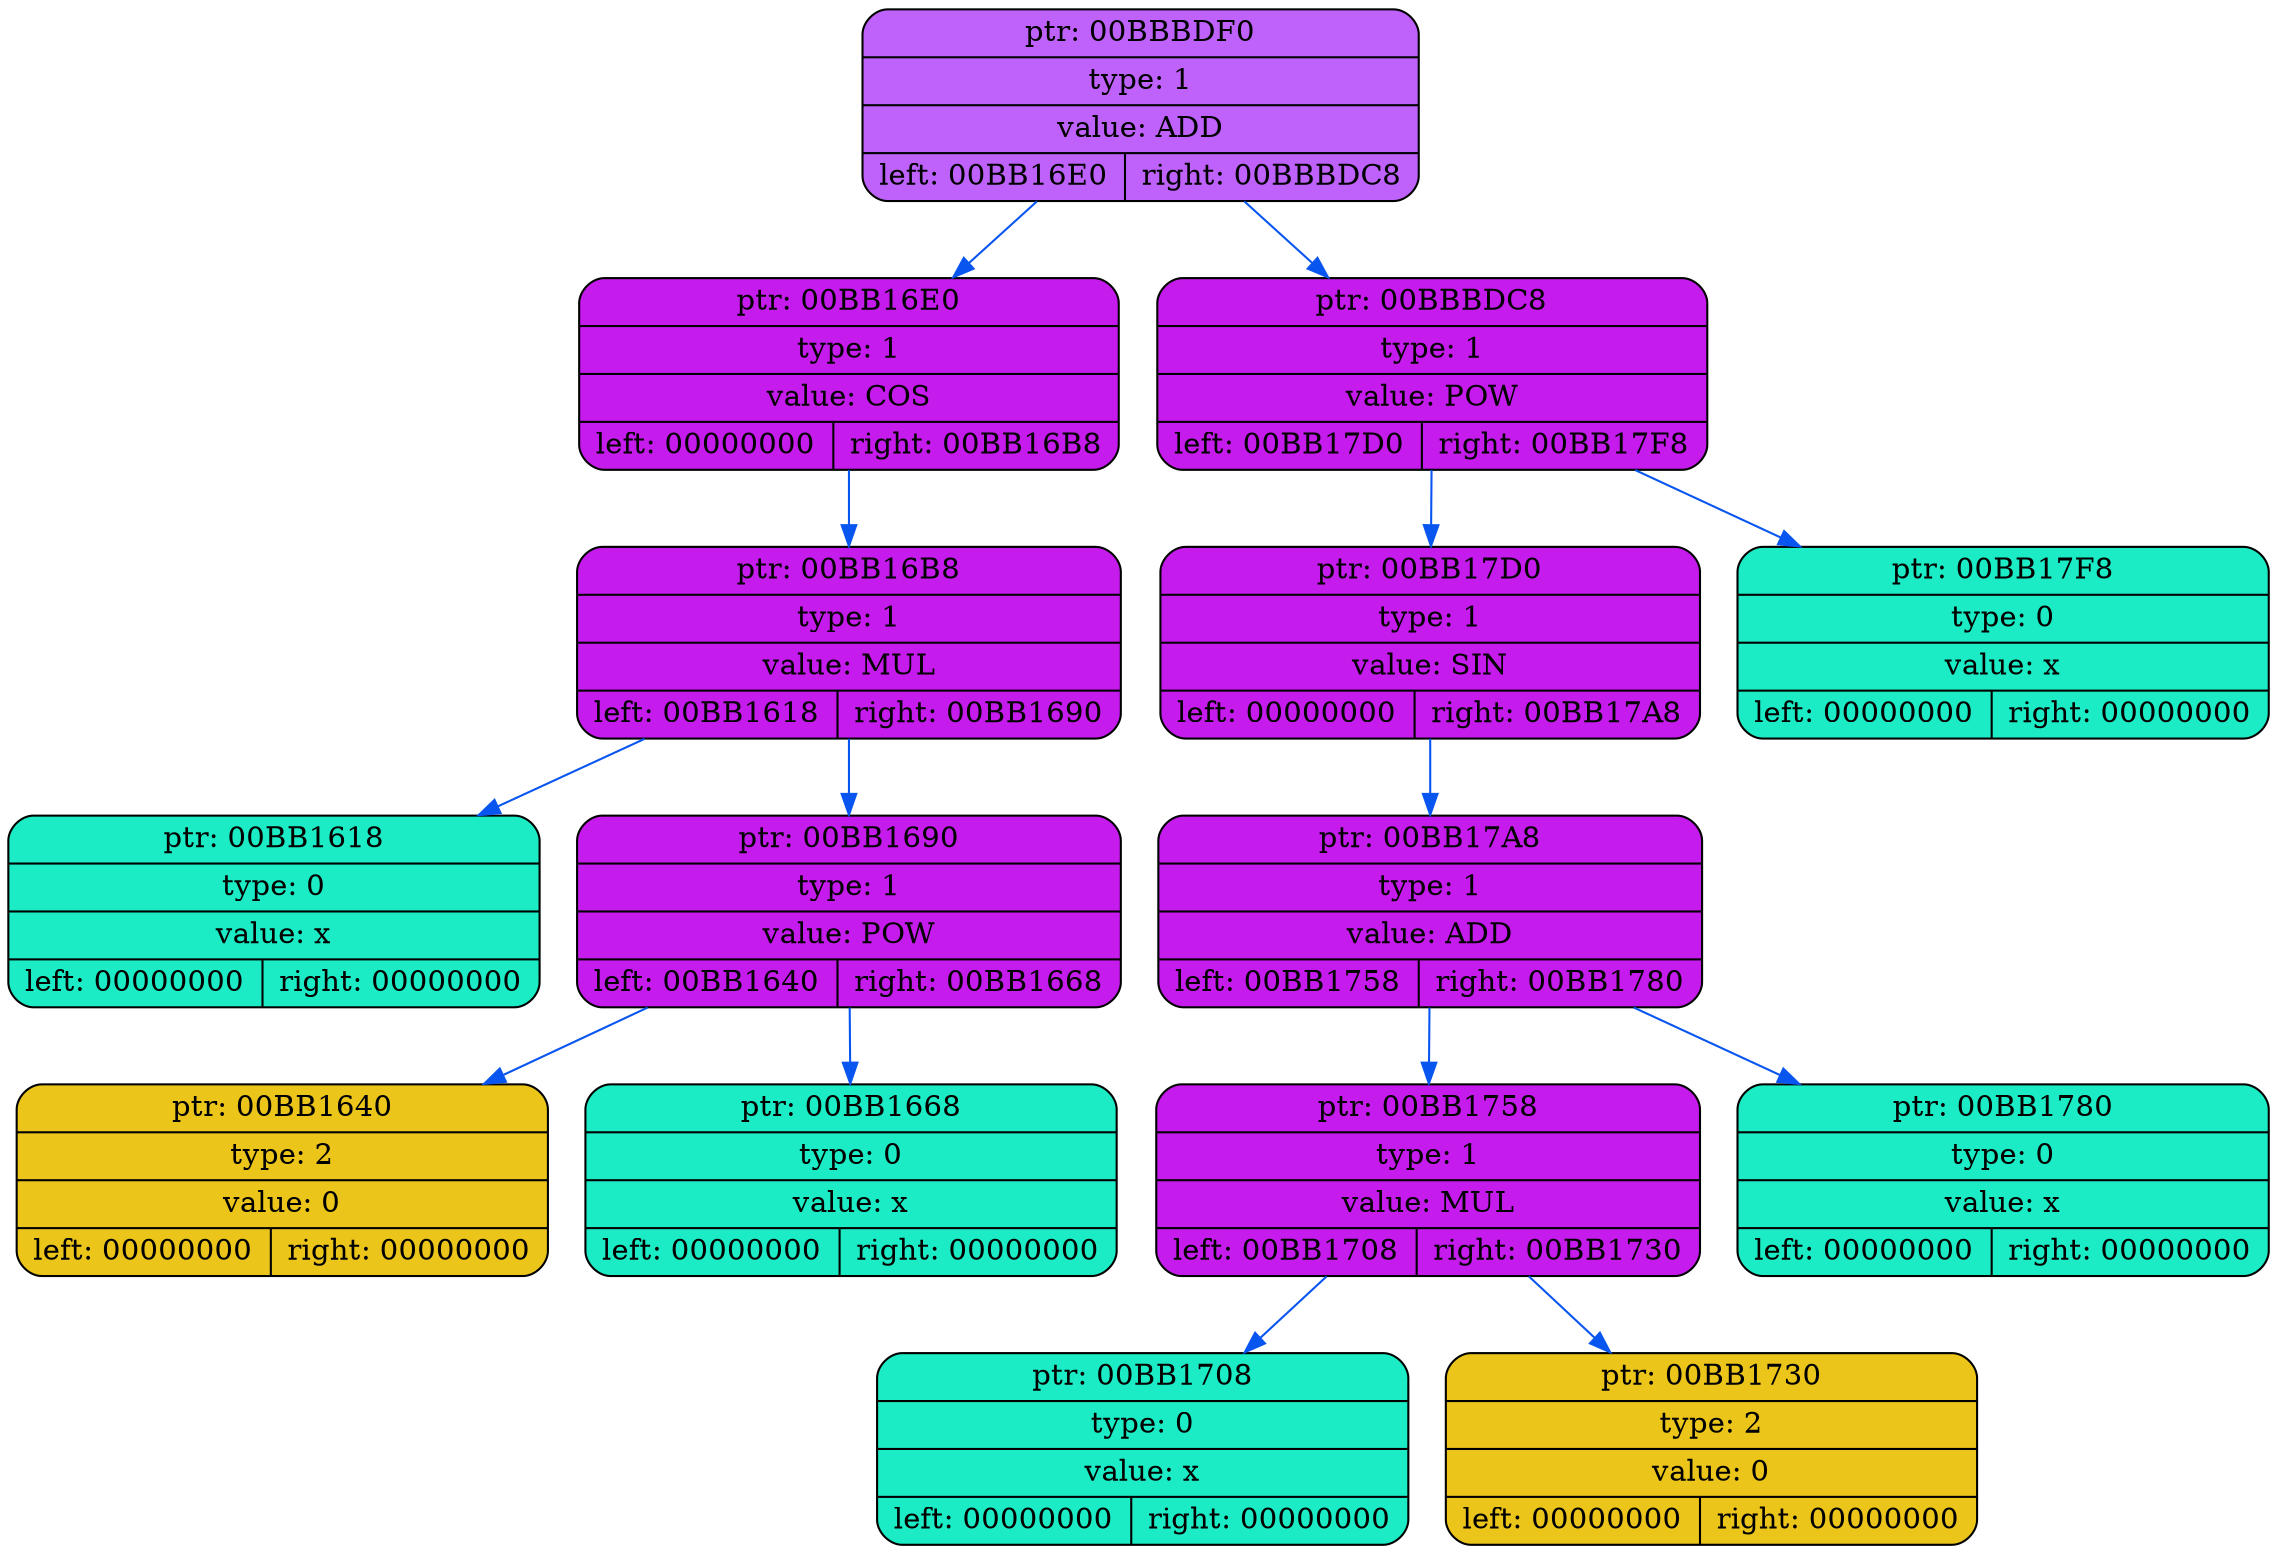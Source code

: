 digraph
{
    rankdir=TP

        node00BBBDF0[shape=record,style="rounded,filled",fillcolor="#BF62FC",label="{ ptr: 00BBBDF0 | type: 1 | value: ADD| { left: 00BB16E0 | right: 00BBBDC8 }}"];
    node00BBBDF0 -> node00BB16E0[color="#0855F0"]
    node00BB16E0[shape=record,style="rounded,filled",fillcolor="#C51BEC",label="{ ptr: 00BB16E0 | type: 1 | value: COS| { left: 00000000 | right: 00BB16B8 }}"];
    node00BB16E0 -> node00BB16B8[color="#0855F0"]
    node00BB16B8[shape=record,style="rounded,filled",fillcolor="#C51BEC",label="{ ptr: 00BB16B8 | type: 1 | value: MUL| { left: 00BB1618 | right: 00BB1690 }}"];
    node00BB16B8 -> node00BB1618[color="#0855F0"]
    node00BB1618[shape=record,style="rounded,filled",fillcolor="#1BECC5",label="{ ptr: 00BB1618 | type: 0 | value: x| { left: 00000000 | right: 00000000 }}"];
    node00BB16B8 -> node00BB1690[color="#0855F0"]
    node00BB1690[shape=record,style="rounded,filled",fillcolor="#C51BEC",label="{ ptr: 00BB1690 | type: 1 | value: POW| { left: 00BB1640 | right: 00BB1668 }}"];
    node00BB1690 -> node00BB1640[color="#0855F0"]
    node00BB1640[shape=record,style="rounded,filled",fillcolor="#ECC51B",label="{ ptr: 00BB1640 | type: 2 | value: 0| { left: 00000000 | right: 00000000 }}"];
    node00BB1690 -> node00BB1668[color="#0855F0"]
    node00BB1668[shape=record,style="rounded,filled",fillcolor="#1BECC5",label="{ ptr: 00BB1668 | type: 0 | value: x| { left: 00000000 | right: 00000000 }}"];
    node00BBBDF0 -> node00BBBDC8[color="#0855F0"]
    node00BBBDC8[shape=record,style="rounded,filled",fillcolor="#C51BEC",label="{ ptr: 00BBBDC8 | type: 1 | value: POW| { left: 00BB17D0 | right: 00BB17F8 }}"];
    node00BBBDC8 -> node00BB17D0[color="#0855F0"]
    node00BB17D0[shape=record,style="rounded,filled",fillcolor="#C51BEC",label="{ ptr: 00BB17D0 | type: 1 | value: SIN| { left: 00000000 | right: 00BB17A8 }}"];
    node00BB17D0 -> node00BB17A8[color="#0855F0"]
    node00BB17A8[shape=record,style="rounded,filled",fillcolor="#C51BEC",label="{ ptr: 00BB17A8 | type: 1 | value: ADD| { left: 00BB1758 | right: 00BB1780 }}"];
    node00BB17A8 -> node00BB1758[color="#0855F0"]
    node00BB1758[shape=record,style="rounded,filled",fillcolor="#C51BEC",label="{ ptr: 00BB1758 | type: 1 | value: MUL| { left: 00BB1708 | right: 00BB1730 }}"];
    node00BB1758 -> node00BB1708[color="#0855F0"]
    node00BB1708[shape=record,style="rounded,filled",fillcolor="#1BECC5",label="{ ptr: 00BB1708 | type: 0 | value: x| { left: 00000000 | right: 00000000 }}"];
    node00BB1758 -> node00BB1730[color="#0855F0"]
    node00BB1730[shape=record,style="rounded,filled",fillcolor="#ECC51B",label="{ ptr: 00BB1730 | type: 2 | value: 0| { left: 00000000 | right: 00000000 }}"];
    node00BB17A8 -> node00BB1780[color="#0855F0"]
    node00BB1780[shape=record,style="rounded,filled",fillcolor="#1BECC5",label="{ ptr: 00BB1780 | type: 0 | value: x| { left: 00000000 | right: 00000000 }}"];
    node00BBBDC8 -> node00BB17F8[color="#0855F0"]
    node00BB17F8[shape=record,style="rounded,filled",fillcolor="#1BECC5",label="{ ptr: 00BB17F8 | type: 0 | value: x| { left: 00000000 | right: 00000000 }}"];
}